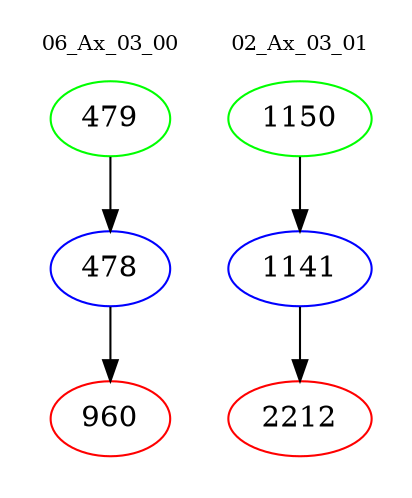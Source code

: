 digraph{
subgraph cluster_0 {
color = white
label = "06_Ax_03_00";
fontsize=10;
T0_479 [label="479", color="green"]
T0_479 -> T0_478 [color="black"]
T0_478 [label="478", color="blue"]
T0_478 -> T0_960 [color="black"]
T0_960 [label="960", color="red"]
}
subgraph cluster_1 {
color = white
label = "02_Ax_03_01";
fontsize=10;
T1_1150 [label="1150", color="green"]
T1_1150 -> T1_1141 [color="black"]
T1_1141 [label="1141", color="blue"]
T1_1141 -> T1_2212 [color="black"]
T1_2212 [label="2212", color="red"]
}
}
